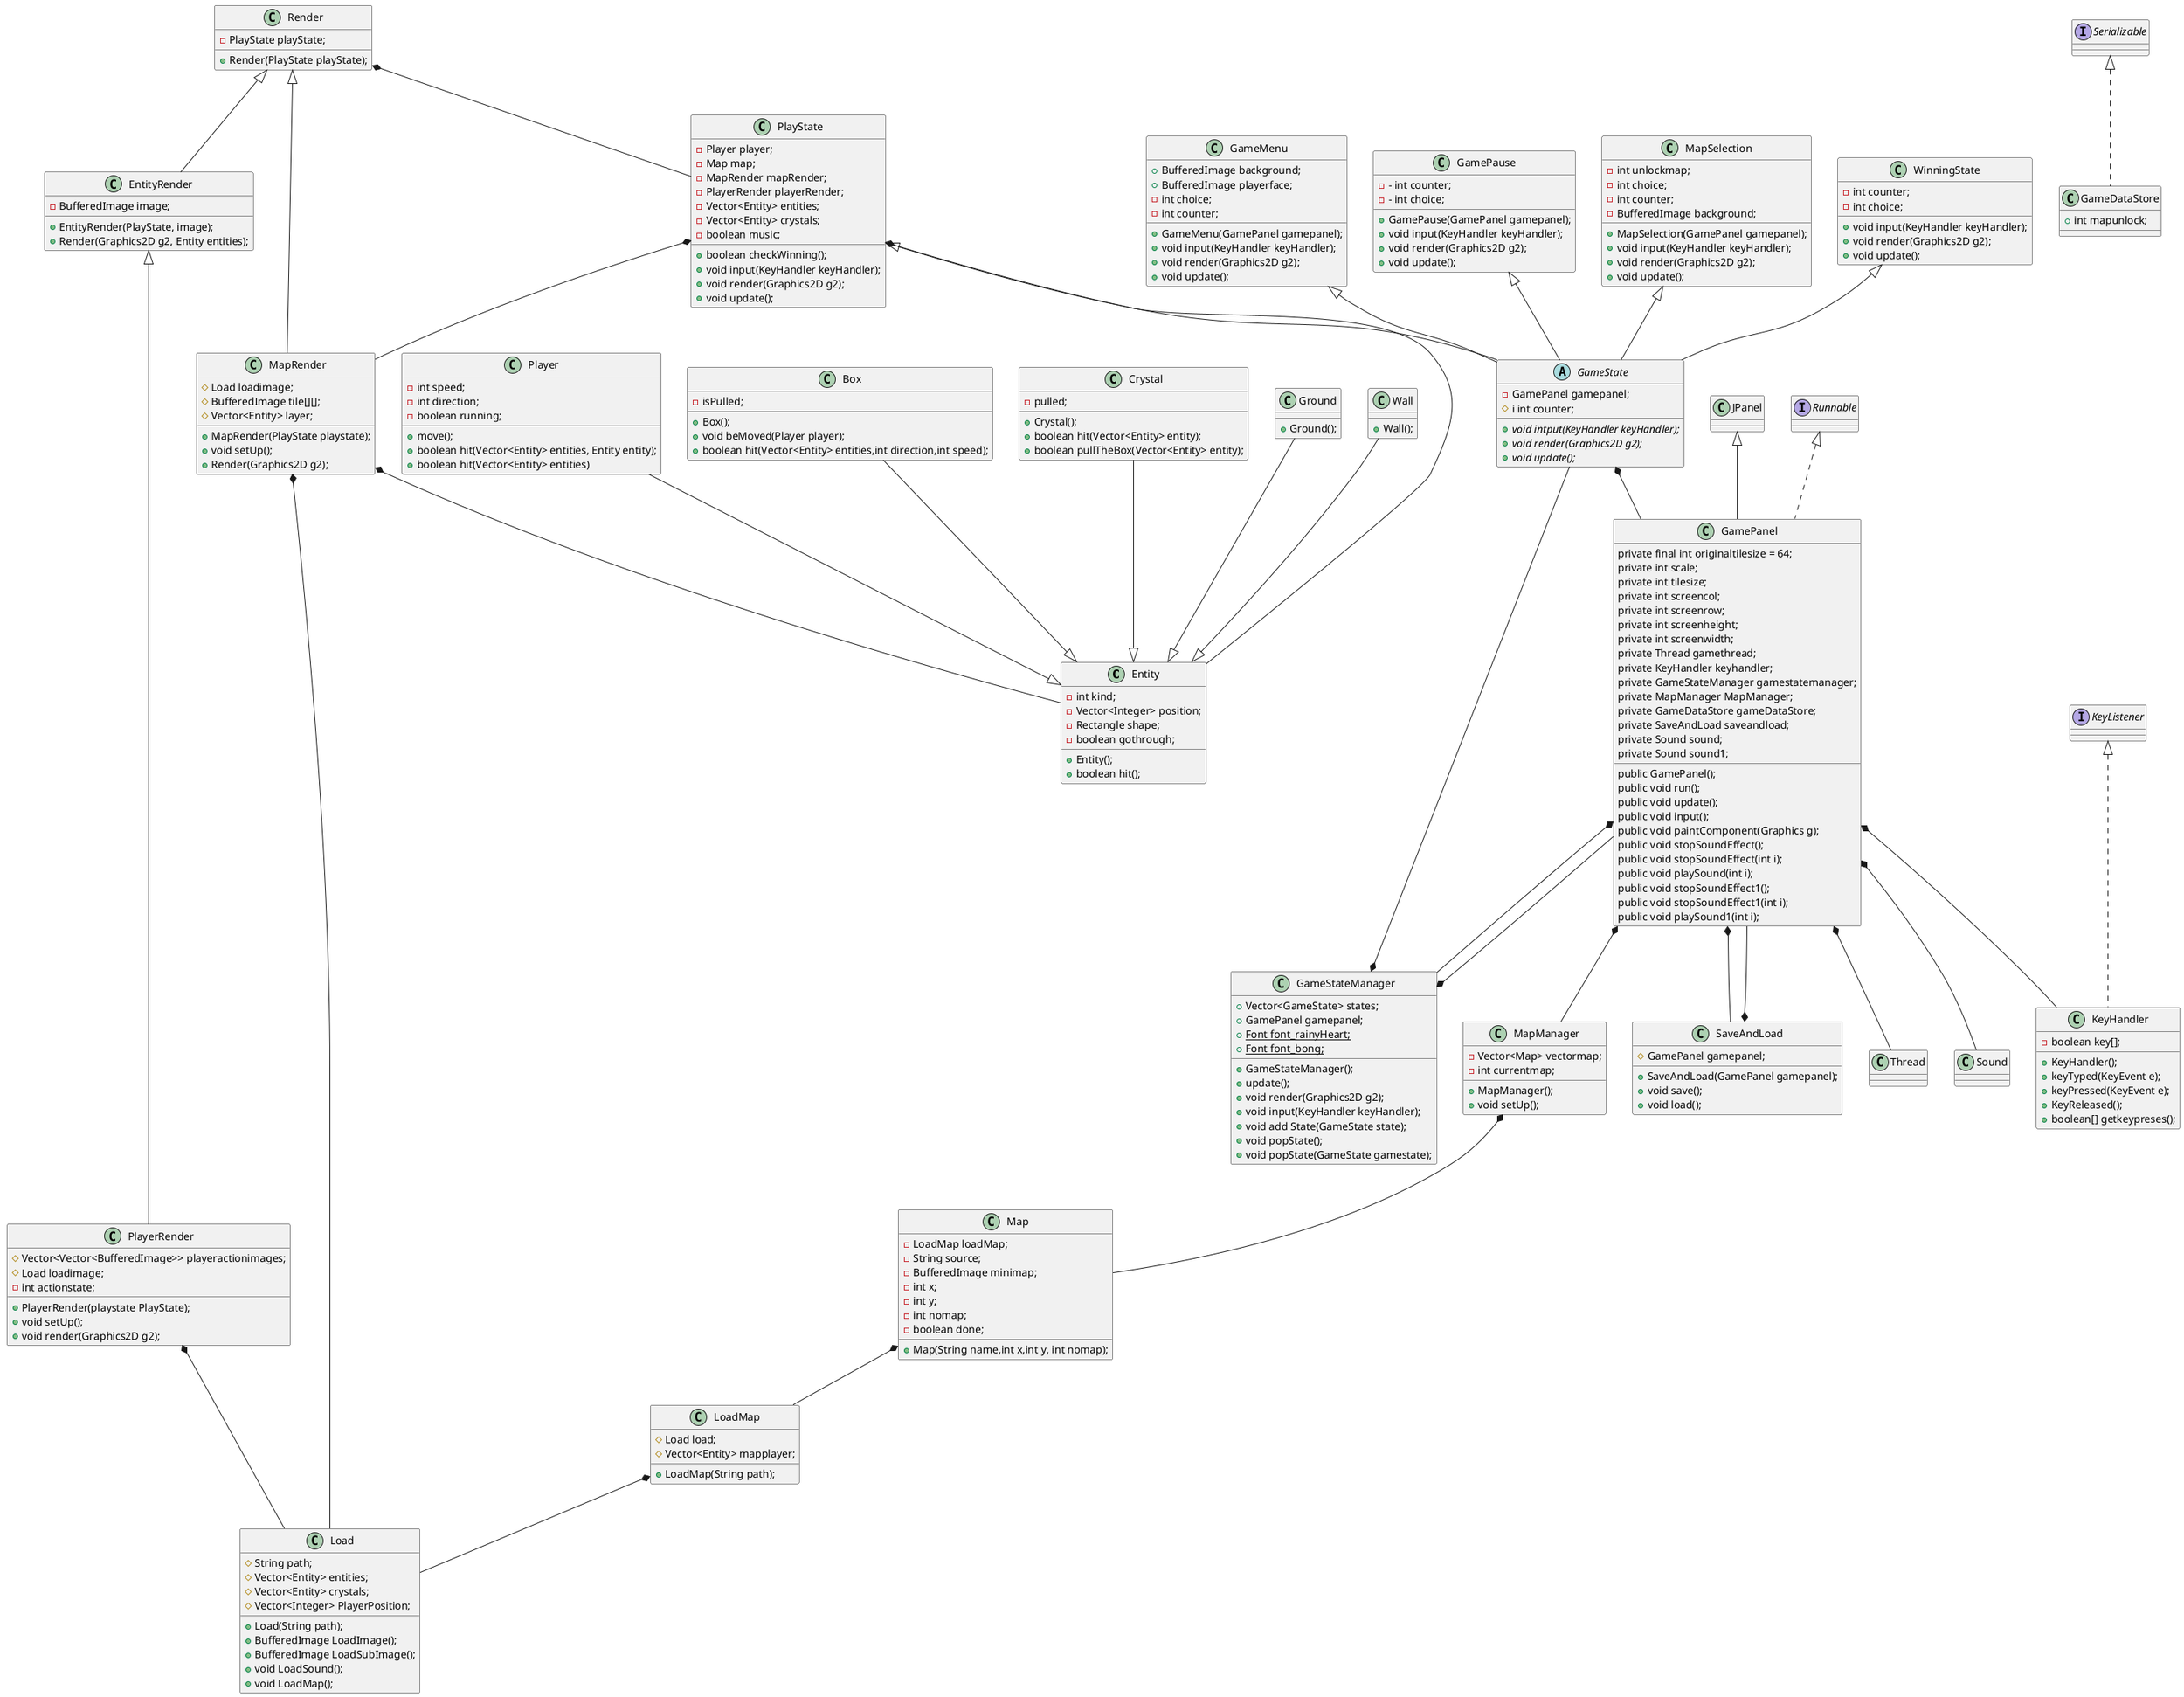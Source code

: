 @startuml project_1

class Entity{
    - int kind;
    - Vector<Integer> position;
    - Rectangle shape;
    - boolean gothrough;
    + Entity();
    + boolean hit();
}

class Box{
    - isPulled;
    + Box();
    + void beMoved(Player player);
    + boolean hit(Vector<Entity> entities,int direction,int speed);
}

class Crystal{
    - pulled;
    + Crystal();
    + boolean hit(Vector<Entity> entity);
    + boolean pullTheBox(Vector<Entity> entity);

}

class Ground{
    + Ground();
}

class Wall{
    + Wall();
}

class Player{
    - int speed;
    - int direction;
    - boolean running;
    + move();
    + boolean hit(Vector<Entity> entities, Entity entity);
    + boolean hit(Vector<Entity> entities)
}


Wall --|> Entity
Box --|> Entity
Crystal --|> Entity
Ground --|> Entity
Player --|> Entity

class GameStateManager{
    + Vector<GameState> states;
    + GamePanel gamepanel;
    + {static} Font font_rainyHeart;
    + {static} Font font_bong;
    + GameStateManager();
    + update();
    + void render(Graphics2D g2);
    + void input(KeyHandler keyHandler);
    + void add State(GameState state);
    + void popState();
    + void popState(GameState gamestate);
}

GameStateManager *--GameState
GameStateManager *--GamePanel

abstract class  GameState{
    - GamePanel gamepanel;
    # i int counter;
    + {abstract} void intput(KeyHandler keyHandler);
    + {abstract} void render(Graphics2D g2);
    + {abstract} void update();
}

GameState *--GamePanel

class GameMenu{
    + BufferedImage background;
    + BufferedImage playerface;
    - int choice;
    - int counter;
    + GameMenu(GamePanel gamepanel);
    + void input(KeyHandler keyHandler);
    + void render(Graphics2D g2);
    + void update();
}

GameMenu <|--GameState

class GamePause{
    - - int counter;
    - - int choice;
    + GamePause(GamePanel gamepanel);
    + void input(KeyHandler keyHandler);
    + void render(Graphics2D g2);
    + void update();
}

GamePause <|-- GameState

class MapSelection{
    - int unlockmap;
    - int choice;
    - int counter;
    - BufferedImage background;
    + MapSelection(GamePanel gamepanel);
    + void input(KeyHandler keyHandler);
    + void render(Graphics2D g2);
    + void update();
}

MapSelection <|-- GameState

class PlayState{
    - Player player;
    - Map map;
    - MapRender mapRender;
    - PlayerRender playerRender;
    - Vector<Entity> entities;
    - Vector<Entity> crystals;
    - boolean music;
    + boolean checkWinning();
    + void input(KeyHandler keyHandler);
    + void render(Graphics2D g2);
    + void update();
}

PlayState <|-- GameState
PlayState *-- Entity
PlayState *--MapRender



class WinningState{
    - int counter;
    - int choice;
    + void input(KeyHandler keyHandler);
    + void render(Graphics2D g2);
    + void update();
}

WinningState <|-- GameState
class Map{
    - LoadMap loadMap;
    - String source;
    - BufferedImage minimap;
    - int x;
    - int y;
    - int nomap;
    - boolean done;
    + Map(String name,int x,int y, int nomap);
}

class MapManager{
    - Vector<Map> vectormap;
    - int currentmap;
    + MapManager();
    + void setUp();
    }
MapManager *-- Map

class Load{
    # String path;
    # Vector<Entity> entities;
    # Vector<Entity> crystals;
    # Vector<Integer> PlayerPosition;
    + Load(String path);
    + BufferedImage LoadImage();
    + BufferedImage LoadSubImage();
    + void LoadSound();
    + void LoadMap();
}

class LoadMap{
    # Load load;
    # Vector<Entity> mapplayer;
    + LoadMap(String path);
}

LoadMap *-- Load
Map *-- LoadMap

class KeyHandler implements KeyListener{
    - boolean key[];
    + KeyHandler();
    + keyTyped(KeyEvent e);
    + keyPressed(KeyEvent e);
    + KeyReleased();
    + boolean[] getkeypreses();
    }

class EntityRender extends Render{
    - BufferedImage image;
    + EntityRender(PlayState, image);
    + Render(Graphics2D g2, Entity entities);   
}

class MapRender extends Render{
    # Load loadimage;
    # BufferedImage tile[][];
    # Vector<Entity> layer;
    + MapRender(PlayState playstate);
    + void setUp();
    + Render(Graphics2D g2);
}

MapRender *-- Load
MapRender *-- Entity

class Render{
    - PlayState playState;
    + Render(PlayState playState);
}

Render *-- PlayState

class PlayerRender extends EntityRender{
    # Vector<Vector<BufferedImage>> playeractionimages;
    # Load loadimage;
    - int actionstate;
    + PlayerRender(playstate PlayState);
    + void setUp();
    + void render(Graphics2D g2);
}

PlayerRender *-- Load

class GameDataStore implements Serializable{
    + int mapunlock;
}

class SaveAndLoad{
    # GamePanel gamepanel;
    + SaveAndLoad(GamePanel gamepanel);
    + void save();
    + void load();
}
SaveAndLoad *-- GamePanel


class GamePanel extends JPanel implements Runnable{
    private final int originaltilesize = 64;
    private int scale;
    private int tilesize;
    private int screencol;
    private int screenrow;
    private int screenheight;
    private int screenwidth;
    private Thread gamethread;
    private KeyHandler keyhandler;
    private GameStateManager gamestatemanager;
    private MapManager MapManager;
    private GameDataStore gameDataStore;
    private SaveAndLoad saveandload;
    private Sound sound;
    private Sound sound1;
    public GamePanel();
    public void run();
    public void update();
    public void input();
    public void paintComponent(Graphics g);
    public void stopSoundEffect();
    public void stopSoundEffect(int i);
    public void playSound(int i);
    public void stopSoundEffect1();
    public void stopSoundEffect1(int i);
    public void playSound1(int i);
}

GamePanel *-- GameStateManager
GamePanel *-- Thread
GamePanel *-- MapManager
GamePanel *-- SaveAndLoad
GamePanel *-- KeyHandler
GamePanel *-- Sound

@enduml
